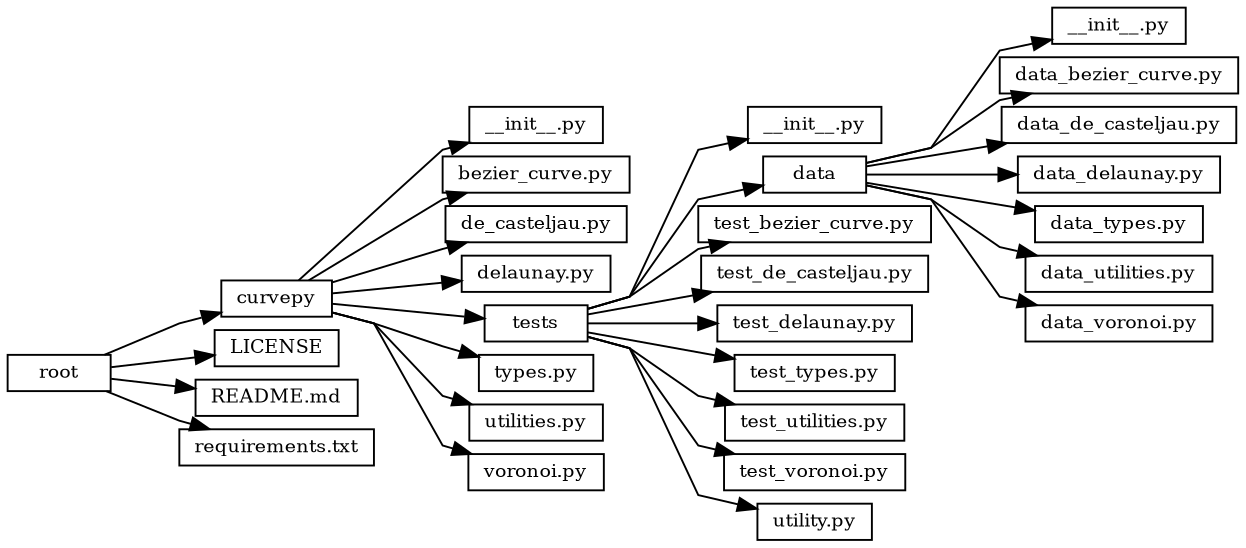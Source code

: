 digraph filetree {
  comment="created for dot engine"
  
  comment="define some sane defaults, not too big"
  node [fontsize=10, shape=box, height=.25]
  edge [fontsize=10]
  
  comment="we go from left to right"
  rankdir=LR;

  comment="optimize for A4, as small as possible"
  size="8.3,11.7!"
  ratio="compress"
  
  comment="make distance smaller, node=between same level, rank=between levels"
  nodesep=0.1
  ranksep=0.5
  
  comment="dont make it too spliny, otherwise we have weird overlaps"
  splines=polyline
  
  comment="to fix collisions we have to create different ids"
  "__init__.py" [label="__init__.py", comment="main init"]
  "tests/__init__.py" [label="__init__.py", comment="tests init"]
  "tests/data/__init__.py" [label="__init__.py", comment="data init"]
  
  comment="root directory"
  "root" -> "curvepy"
  "root" -> "LICENSE"
  "root" -> "README.md"
  "root" -> "requirements.txt"
  
  comment="main library directory"
  "curvepy" -> "bezier_curve.py"
  "curvepy" -> "de_casteljau.py"
  "curvepy" -> "delaunay.py"
  "curvepy" -> "__init__.py"
  "curvepy" -> "tests"
  "curvepy" -> "types.py"
  "curvepy" -> "utilities.py"
  "curvepy" -> "voronoi.py"
  
  comment="tests directory"
  "tests" -> "data"
  "tests" -> "tests/__init__.py"
  "tests" -> "test_bezier_curve.py"
  "tests" -> "test_de_casteljau.py"
  "tests" -> "test_delaunay.py"
  "tests" -> "test_types.py"
  "tests" -> "test_utilities.py"
  "tests" -> "test_voronoi.py"
  "tests" -> "utility.py"
  
  comment="data directory"
  "data" -> "data_bezier_curve.py"
  "data" -> "data_de_casteljau.py"
  "data" -> "data_delaunay.py"
  "data" -> "data_types.py"
  "data" -> "data_utilities.py"
  "data" -> "data_voronoi.py"
  "data" -> "tests/data/__init__.py"
}